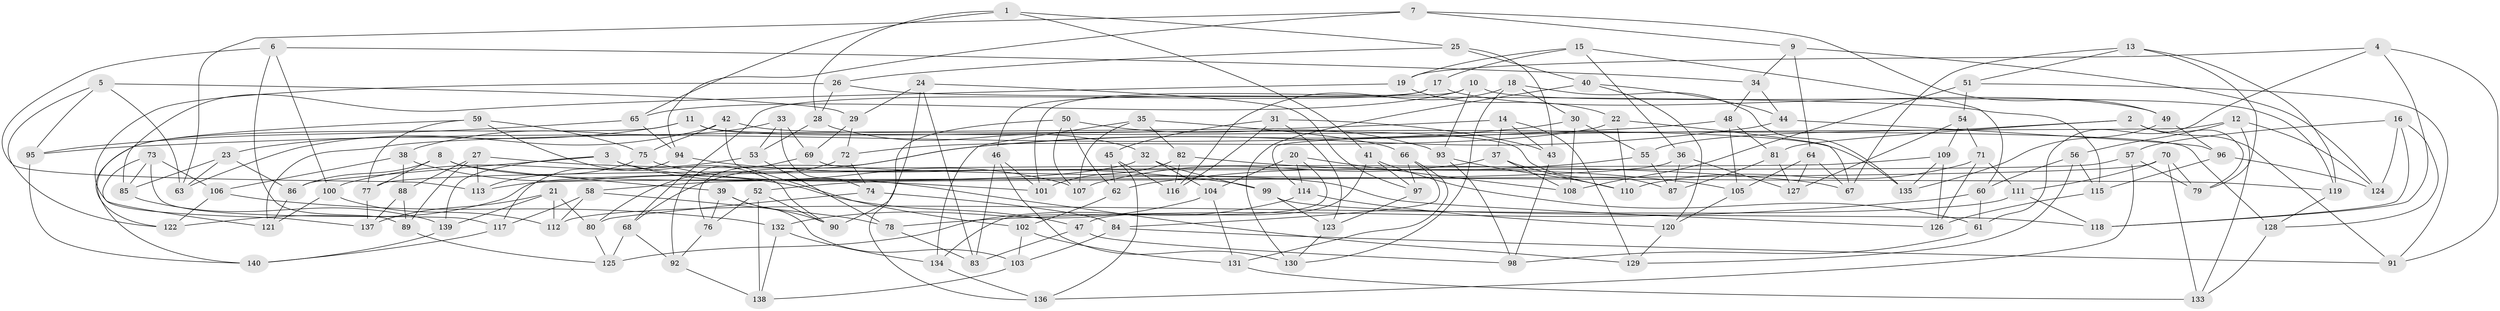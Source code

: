 // coarse degree distribution, {6: 0.5581395348837209, 5: 0.06976744186046512, 4: 0.37209302325581395}
// Generated by graph-tools (version 1.1) at 2025/52/02/27/25 19:52:33]
// undirected, 140 vertices, 280 edges
graph export_dot {
graph [start="1"]
  node [color=gray90,style=filled];
  1;
  2;
  3;
  4;
  5;
  6;
  7;
  8;
  9;
  10;
  11;
  12;
  13;
  14;
  15;
  16;
  17;
  18;
  19;
  20;
  21;
  22;
  23;
  24;
  25;
  26;
  27;
  28;
  29;
  30;
  31;
  32;
  33;
  34;
  35;
  36;
  37;
  38;
  39;
  40;
  41;
  42;
  43;
  44;
  45;
  46;
  47;
  48;
  49;
  50;
  51;
  52;
  53;
  54;
  55;
  56;
  57;
  58;
  59;
  60;
  61;
  62;
  63;
  64;
  65;
  66;
  67;
  68;
  69;
  70;
  71;
  72;
  73;
  74;
  75;
  76;
  77;
  78;
  79;
  80;
  81;
  82;
  83;
  84;
  85;
  86;
  87;
  88;
  89;
  90;
  91;
  92;
  93;
  94;
  95;
  96;
  97;
  98;
  99;
  100;
  101;
  102;
  103;
  104;
  105;
  106;
  107;
  108;
  109;
  110;
  111;
  112;
  113;
  114;
  115;
  116;
  117;
  118;
  119;
  120;
  121;
  122;
  123;
  124;
  125;
  126;
  127;
  128;
  129;
  130;
  131;
  132;
  133;
  134;
  135;
  136;
  137;
  138;
  139;
  140;
  1 -- 41;
  1 -- 65;
  1 -- 28;
  1 -- 25;
  2 -- 81;
  2 -- 55;
  2 -- 91;
  2 -- 79;
  3 -- 126;
  3 -- 129;
  3 -- 139;
  3 -- 86;
  4 -- 19;
  4 -- 118;
  4 -- 91;
  4 -- 61;
  5 -- 29;
  5 -- 95;
  5 -- 63;
  5 -- 122;
  6 -- 100;
  6 -- 89;
  6 -- 34;
  6 -- 113;
  7 -- 94;
  7 -- 63;
  7 -- 49;
  7 -- 9;
  8 -- 101;
  8 -- 77;
  8 -- 39;
  8 -- 86;
  9 -- 124;
  9 -- 34;
  9 -- 64;
  10 -- 65;
  10 -- 101;
  10 -- 119;
  10 -- 93;
  11 -- 87;
  11 -- 128;
  11 -- 140;
  11 -- 23;
  12 -- 56;
  12 -- 114;
  12 -- 133;
  12 -- 124;
  13 -- 79;
  13 -- 67;
  13 -- 119;
  13 -- 51;
  14 -- 121;
  14 -- 43;
  14 -- 37;
  14 -- 129;
  15 -- 17;
  15 -- 19;
  15 -- 36;
  15 -- 60;
  16 -- 128;
  16 -- 124;
  16 -- 118;
  16 -- 57;
  17 -- 49;
  17 -- 68;
  17 -- 46;
  18 -- 130;
  18 -- 135;
  18 -- 116;
  18 -- 30;
  19 -- 22;
  19 -- 85;
  20 -- 104;
  20 -- 134;
  20 -- 108;
  20 -- 114;
  21 -- 137;
  21 -- 80;
  21 -- 112;
  21 -- 139;
  22 -- 72;
  22 -- 110;
  22 -- 67;
  23 -- 85;
  23 -- 63;
  23 -- 86;
  24 -- 29;
  24 -- 136;
  24 -- 97;
  24 -- 83;
  25 -- 26;
  25 -- 43;
  25 -- 40;
  26 -- 115;
  26 -- 137;
  26 -- 28;
  27 -- 89;
  27 -- 88;
  27 -- 67;
  27 -- 113;
  28 -- 32;
  28 -- 53;
  29 -- 69;
  29 -- 72;
  30 -- 108;
  30 -- 76;
  30 -- 55;
  31 -- 116;
  31 -- 43;
  31 -- 45;
  31 -- 123;
  32 -- 104;
  32 -- 99;
  32 -- 58;
  33 -- 69;
  33 -- 74;
  33 -- 38;
  33 -- 53;
  34 -- 48;
  34 -- 44;
  35 -- 82;
  35 -- 107;
  35 -- 134;
  35 -- 66;
  36 -- 87;
  36 -- 127;
  36 -- 52;
  37 -- 107;
  37 -- 108;
  37 -- 110;
  38 -- 106;
  38 -- 88;
  38 -- 47;
  39 -- 76;
  39 -- 90;
  39 -- 103;
  40 -- 44;
  40 -- 120;
  40 -- 130;
  41 -- 97;
  41 -- 47;
  41 -- 61;
  42 -- 135;
  42 -- 75;
  42 -- 63;
  42 -- 102;
  43 -- 98;
  44 -- 96;
  44 -- 68;
  45 -- 136;
  45 -- 62;
  45 -- 116;
  46 -- 130;
  46 -- 83;
  46 -- 101;
  47 -- 83;
  47 -- 98;
  48 -- 81;
  48 -- 95;
  48 -- 105;
  49 -- 135;
  49 -- 96;
  50 -- 62;
  50 -- 93;
  50 -- 107;
  50 -- 90;
  51 -- 108;
  51 -- 54;
  51 -- 91;
  52 -- 138;
  52 -- 90;
  52 -- 76;
  53 -- 78;
  53 -- 100;
  54 -- 71;
  54 -- 127;
  54 -- 109;
  55 -- 62;
  55 -- 87;
  56 -- 60;
  56 -- 129;
  56 -- 115;
  57 -- 77;
  57 -- 79;
  57 -- 136;
  58 -- 117;
  58 -- 78;
  58 -- 112;
  59 -- 75;
  59 -- 77;
  59 -- 122;
  59 -- 90;
  60 -- 78;
  60 -- 61;
  61 -- 98;
  62 -- 102;
  64 -- 67;
  64 -- 105;
  64 -- 127;
  65 -- 94;
  65 -- 95;
  66 -- 84;
  66 -- 97;
  66 -- 131;
  68 -- 125;
  68 -- 92;
  69 -- 92;
  69 -- 119;
  70 -- 79;
  70 -- 111;
  70 -- 113;
  70 -- 133;
  71 -- 111;
  71 -- 110;
  71 -- 126;
  72 -- 80;
  72 -- 74;
  73 -- 117;
  73 -- 85;
  73 -- 106;
  73 -- 121;
  74 -- 84;
  74 -- 80;
  75 -- 107;
  75 -- 113;
  76 -- 92;
  77 -- 137;
  78 -- 83;
  80 -- 125;
  81 -- 87;
  81 -- 127;
  82 -- 101;
  82 -- 116;
  82 -- 105;
  84 -- 91;
  84 -- 103;
  85 -- 139;
  86 -- 121;
  88 -- 137;
  88 -- 89;
  89 -- 125;
  92 -- 138;
  93 -- 110;
  93 -- 98;
  94 -- 117;
  94 -- 99;
  95 -- 140;
  96 -- 124;
  96 -- 115;
  97 -- 123;
  99 -- 123;
  99 -- 118;
  100 -- 121;
  100 -- 112;
  102 -- 103;
  102 -- 131;
  103 -- 138;
  104 -- 131;
  104 -- 132;
  105 -- 120;
  106 -- 132;
  106 -- 122;
  109 -- 135;
  109 -- 126;
  109 -- 122;
  111 -- 112;
  111 -- 118;
  114 -- 125;
  114 -- 120;
  115 -- 126;
  117 -- 140;
  119 -- 128;
  120 -- 129;
  123 -- 130;
  128 -- 133;
  131 -- 133;
  132 -- 138;
  132 -- 134;
  134 -- 136;
  139 -- 140;
}
